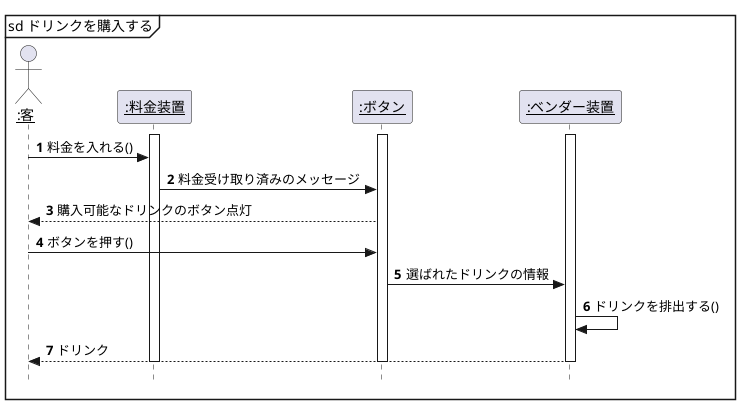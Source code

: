 @startuml web画像検索
hide footbox
'メッセージに自動で番号を降る
autonumber
' 厳密なUMLに準拠する
skinparam style strictuml

Actor "<u>:客</u>" as u
participant "<u>:料金装置</u>" as b
participant "<u>:ボタン" as w
participant "<u>:ベンダー装置" as p

mainframe sd ドリンクを購入する

activate  b
    activate w
        activate p
            u -> b : 料金を入れる()
            b -> w : 料金受け取り済みのメッセージ
            u <-- w : 購入可能なドリンクのボタン点灯
            
            u -> w : ボタンを押す()
            w -> p : 選ばれたドリンクの情報
            p -> p : ドリンクを排出する()
            u <-- p : ドリンク

        deactivate p
    deactivate w
deactivate b

@enduml